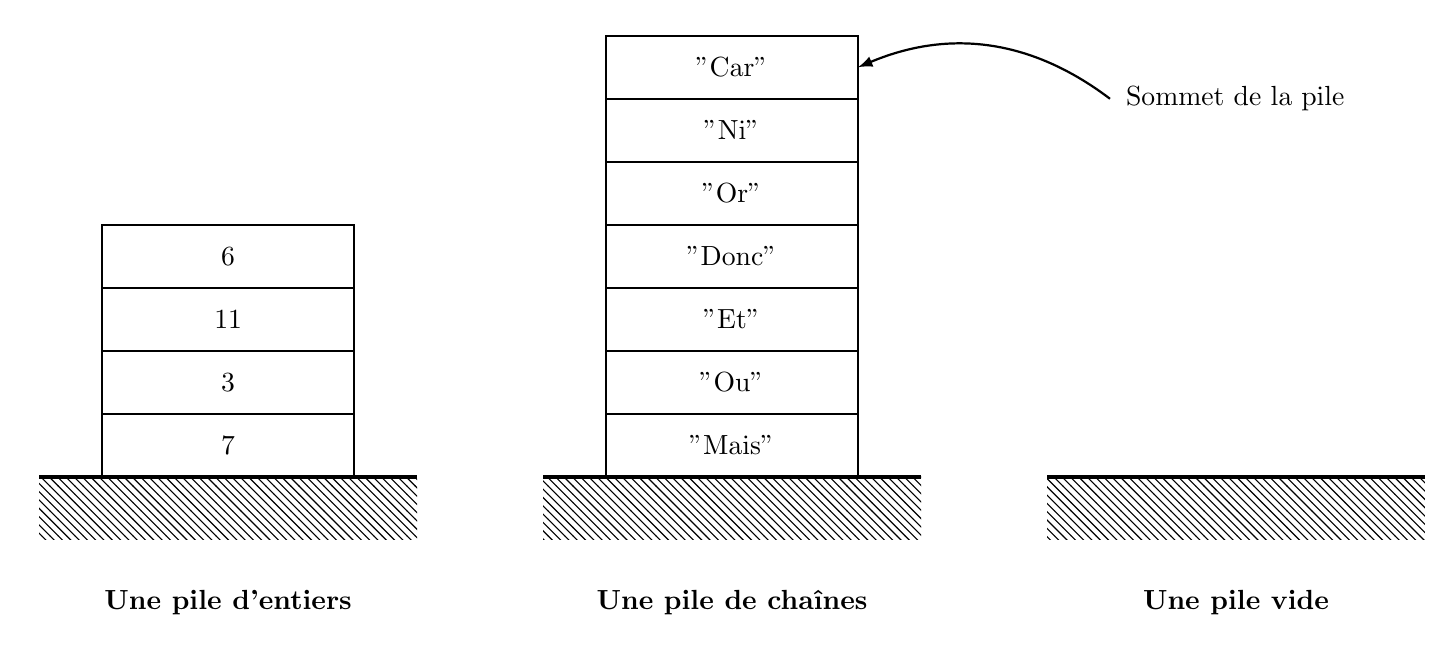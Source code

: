 
\usetikzlibrary{patterns}

\begin{tikzpicture}[scale=0.8]

\draw[ultra thick] (-3,0) -- (3,0);
\fill[pattern=north west lines] (-3,-1) rectangle (3,0);


\draw[thick] (-2,0) rectangle ++(4,1);
\node at (0,0.5) {$7$};

\draw[thick] (-2,1) rectangle ++(4,1);
\node at (0,1.5) {$3$};

\draw[thick] (-2,2) rectangle ++(4,1);
\node at (0,2.5) {$11$};

\draw[thick] (-2,3) rectangle ++(4,1);
\node at (0,3.5) {$6$};

\node at (0,-2) {\bf Une pile d'entiers};


%% Sommets

\node[right] at (14.1,6) {Sommet de la pile};
\draw[->,>=latex,thick ] (14,6)  to[bend right] (10,6.5);


\begin{scope}[xshift=8cm]
\draw[ultra thick] (-3,0) -- (3,0);
\fill[pattern=north west lines] (-3,-1) rectangle (3,0);


\draw[thick] (-2,0) rectangle ++(4,1);
\node at (0,0.5) {"Mais"};

\draw[thick] (-2,1) rectangle ++(4,1);
\node at (0,1.5) {"Ou"};

\draw[thick] (-2,2) rectangle ++(4,1);
\node at (0,2.5) {"Et"};

\draw[thick] (-2,3) rectangle ++(4,1);
\node at (0,3.5) {"Donc"};

\draw[thick] (-2,4) rectangle ++(4,1);
\node at (0,4.5) {"Or"};

\draw[thick] (-2,5) rectangle ++(4,1);
\node at (0,5.5) {"Ni"};

\draw[thick] (-2,6) rectangle ++(4,1);
\node at (0,6.5) {"Car"};

\node at (0,-2) {\bf Une pile de cha\^ines};
\end{scope}

\begin{scope}[xshift=16cm]

\draw[ultra thick] (-3,0) -- (3,0);
\fill[pattern=north west lines] (-3,-1) rectangle (3,0);

\node at (0,-2) {\bf Une pile vide};
\end{scope}

\end{tikzpicture}
